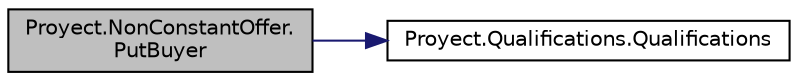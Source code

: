 digraph "Proyect.NonConstantOffer.PutBuyer"
{
 // INTERACTIVE_SVG=YES
 // LATEX_PDF_SIZE
  edge [fontname="Helvetica",fontsize="10",labelfontname="Helvetica",labelfontsize="10"];
  node [fontname="Helvetica",fontsize="10",shape=record];
  rankdir="LR";
  Node1 [label="Proyect.NonConstantOffer.\lPutBuyer",height=0.2,width=0.4,color="black", fillcolor="grey75", style="filled", fontcolor="black",tooltip="Coloca el emprendedor y la fecha de compra, en la informacion de compra."];
  Node1 -> Node2 [color="midnightblue",fontsize="10",style="solid",fontname="Helvetica"];
  Node2 [label="Proyect.Qualifications.Qualifications",height=0.2,width=0.4,color="black", fillcolor="white", style="filled",URL="$classProyect_1_1Qualifications.html#ab1459c612c25f9a2e433a2744aa3dd66",tooltip="Inicializa una nueva instancia de la clase Qualifications"];
}

